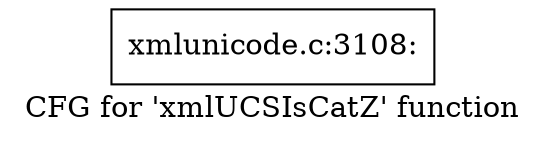 digraph "CFG for 'xmlUCSIsCatZ' function" {
	label="CFG for 'xmlUCSIsCatZ' function";

	Node0x4ed6040 [shape=record,label="{xmlunicode.c:3108:}"];
}
